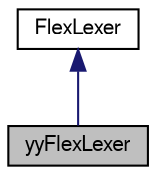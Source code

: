 digraph "yyFlexLexer"
{
  edge [fontname="FreeSans",fontsize="10",labelfontname="FreeSans",labelfontsize="10"];
  node [fontname="FreeSans",fontsize="10",shape=record];
  Node1 [label="yyFlexLexer",height=0.2,width=0.4,color="black", fillcolor="grey75", style="filled", fontcolor="black"];
  Node2 -> Node1 [dir="back",color="midnightblue",fontsize="10",style="solid",fontname="FreeSans"];
  Node2 [label="FlexLexer",height=0.2,width=0.4,color="black", fillcolor="white", style="filled",URL="$class_flex_lexer.html"];
}
